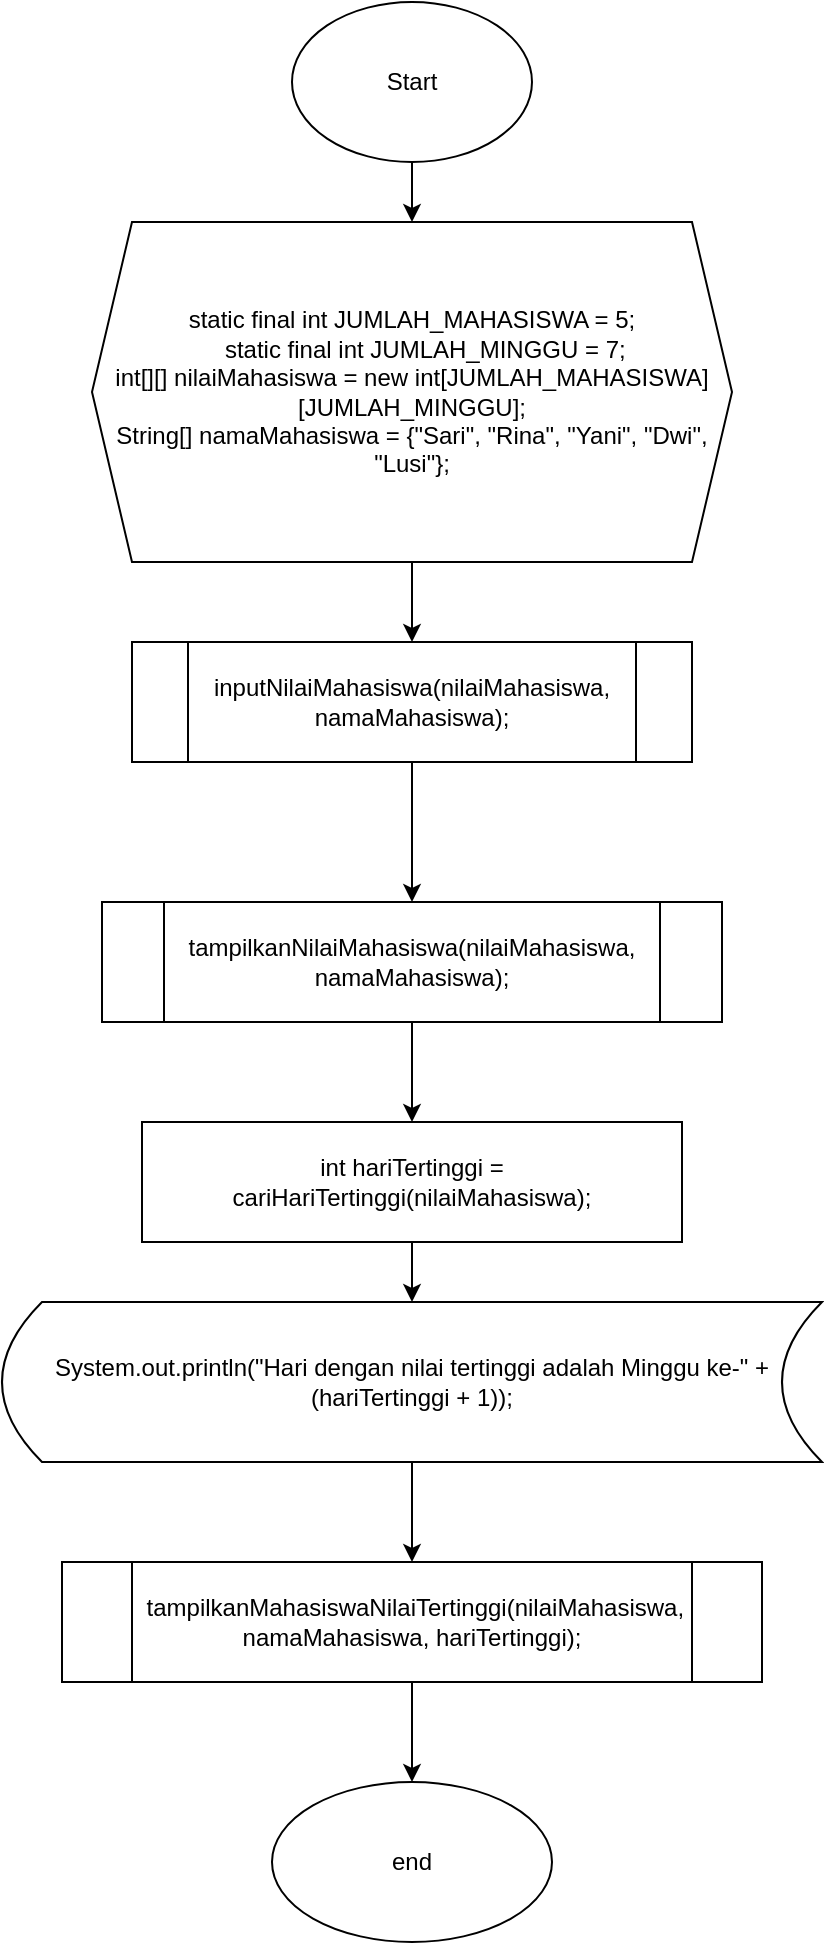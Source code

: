 <mxfile version="22.1.3" type="github">
  <diagram name="Page-1" id="Fb_IhTzSx2oA5lqcgLN9">
    <mxGraphModel dx="3733" dy="1567" grid="1" gridSize="10" guides="1" tooltips="1" connect="1" arrows="1" fold="1" page="1" pageScale="1" pageWidth="850" pageHeight="1100" math="0" shadow="0">
      <root>
        <mxCell id="0" />
        <mxCell id="1" parent="0" />
        <mxCell id="M36KPIXP7OIXoPn5piOb-4" value="" style="edgeStyle=orthogonalEdgeStyle;rounded=0;orthogonalLoop=1;jettySize=auto;html=1;" edge="1" parent="1" source="M36KPIXP7OIXoPn5piOb-2" target="M36KPIXP7OIXoPn5piOb-3">
          <mxGeometry relative="1" as="geometry" />
        </mxCell>
        <mxCell id="M36KPIXP7OIXoPn5piOb-2" value="Start" style="ellipse;whiteSpace=wrap;html=1;" vertex="1" parent="1">
          <mxGeometry x="220" y="10" width="120" height="80" as="geometry" />
        </mxCell>
        <mxCell id="M36KPIXP7OIXoPn5piOb-6" value="" style="edgeStyle=orthogonalEdgeStyle;rounded=0;orthogonalLoop=1;jettySize=auto;html=1;" edge="1" parent="1" source="M36KPIXP7OIXoPn5piOb-3" target="M36KPIXP7OIXoPn5piOb-5">
          <mxGeometry relative="1" as="geometry" />
        </mxCell>
        <mxCell id="M36KPIXP7OIXoPn5piOb-3" value="&lt;div&gt;&lt;div&gt;static final int JUMLAH_MAHASISWA = 5;&lt;/div&gt;&lt;div&gt;&amp;nbsp; &amp;nbsp; static final int JUMLAH_MINGGU = 7;&lt;/div&gt;&lt;/div&gt;&lt;div&gt;int[][] nilaiMahasiswa = new int[JUMLAH_MAHASISWA][JUMLAH_MINGGU];&lt;/div&gt;&lt;div&gt;String[] namaMahasiswa = {&quot;Sari&quot;, &quot;Rina&quot;, &quot;Yani&quot;, &quot;Dwi&quot;, &quot;Lusi&quot;};&lt;br&gt;&lt;/div&gt;" style="shape=hexagon;perimeter=hexagonPerimeter2;whiteSpace=wrap;html=1;fixedSize=1;" vertex="1" parent="1">
          <mxGeometry x="120" y="120" width="320" height="170" as="geometry" />
        </mxCell>
        <mxCell id="M36KPIXP7OIXoPn5piOb-8" value="" style="edgeStyle=orthogonalEdgeStyle;rounded=0;orthogonalLoop=1;jettySize=auto;html=1;" edge="1" parent="1" source="M36KPIXP7OIXoPn5piOb-5" target="M36KPIXP7OIXoPn5piOb-7">
          <mxGeometry relative="1" as="geometry" />
        </mxCell>
        <mxCell id="M36KPIXP7OIXoPn5piOb-5" value="inputNilaiMahasiswa(nilaiMahasiswa, namaMahasiswa);" style="shape=process;whiteSpace=wrap;html=1;backgroundOutline=1;" vertex="1" parent="1">
          <mxGeometry x="140" y="330" width="280" height="60" as="geometry" />
        </mxCell>
        <mxCell id="M36KPIXP7OIXoPn5piOb-12" value="" style="edgeStyle=orthogonalEdgeStyle;rounded=0;orthogonalLoop=1;jettySize=auto;html=1;" edge="1" parent="1" source="M36KPIXP7OIXoPn5piOb-7" target="M36KPIXP7OIXoPn5piOb-11">
          <mxGeometry relative="1" as="geometry" />
        </mxCell>
        <mxCell id="M36KPIXP7OIXoPn5piOb-7" value="tampilkanNilaiMahasiswa(nilaiMahasiswa, namaMahasiswa);" style="shape=process;whiteSpace=wrap;html=1;backgroundOutline=1;" vertex="1" parent="1">
          <mxGeometry x="125" y="460" width="310" height="60" as="geometry" />
        </mxCell>
        <mxCell id="M36KPIXP7OIXoPn5piOb-16" value="" style="edgeStyle=orthogonalEdgeStyle;rounded=0;orthogonalLoop=1;jettySize=auto;html=1;" edge="1" parent="1" source="M36KPIXP7OIXoPn5piOb-11" target="M36KPIXP7OIXoPn5piOb-15">
          <mxGeometry relative="1" as="geometry" />
        </mxCell>
        <mxCell id="M36KPIXP7OIXoPn5piOb-11" value="int hariTertinggi = cariHariTertinggi(nilaiMahasiswa);" style="whiteSpace=wrap;html=1;" vertex="1" parent="1">
          <mxGeometry x="145" y="570" width="270" height="60" as="geometry" />
        </mxCell>
        <mxCell id="M36KPIXP7OIXoPn5piOb-18" value="" style="edgeStyle=orthogonalEdgeStyle;rounded=0;orthogonalLoop=1;jettySize=auto;html=1;" edge="1" parent="1" source="M36KPIXP7OIXoPn5piOb-15" target="M36KPIXP7OIXoPn5piOb-17">
          <mxGeometry relative="1" as="geometry" />
        </mxCell>
        <mxCell id="M36KPIXP7OIXoPn5piOb-15" value="System.out.println(&quot;Hari dengan nilai tertinggi adalah Minggu ke-&quot; + (hariTertinggi + 1));" style="shape=dataStorage;whiteSpace=wrap;html=1;fixedSize=1;" vertex="1" parent="1">
          <mxGeometry x="75" y="660" width="410" height="80" as="geometry" />
        </mxCell>
        <mxCell id="M36KPIXP7OIXoPn5piOb-20" value="" style="edgeStyle=orthogonalEdgeStyle;rounded=0;orthogonalLoop=1;jettySize=auto;html=1;" edge="1" parent="1" source="M36KPIXP7OIXoPn5piOb-17" target="M36KPIXP7OIXoPn5piOb-19">
          <mxGeometry relative="1" as="geometry" />
        </mxCell>
        <mxCell id="M36KPIXP7OIXoPn5piOb-17" value="&amp;nbsp;tampilkanMahasiswaNilaiTertinggi(nilaiMahasiswa, namaMahasiswa, hariTertinggi);" style="shape=process;whiteSpace=wrap;html=1;backgroundOutline=1;" vertex="1" parent="1">
          <mxGeometry x="105" y="790" width="350" height="60" as="geometry" />
        </mxCell>
        <mxCell id="M36KPIXP7OIXoPn5piOb-19" value="end" style="ellipse;whiteSpace=wrap;html=1;" vertex="1" parent="1">
          <mxGeometry x="210" y="900" width="140" height="80" as="geometry" />
        </mxCell>
      </root>
    </mxGraphModel>
  </diagram>
</mxfile>
